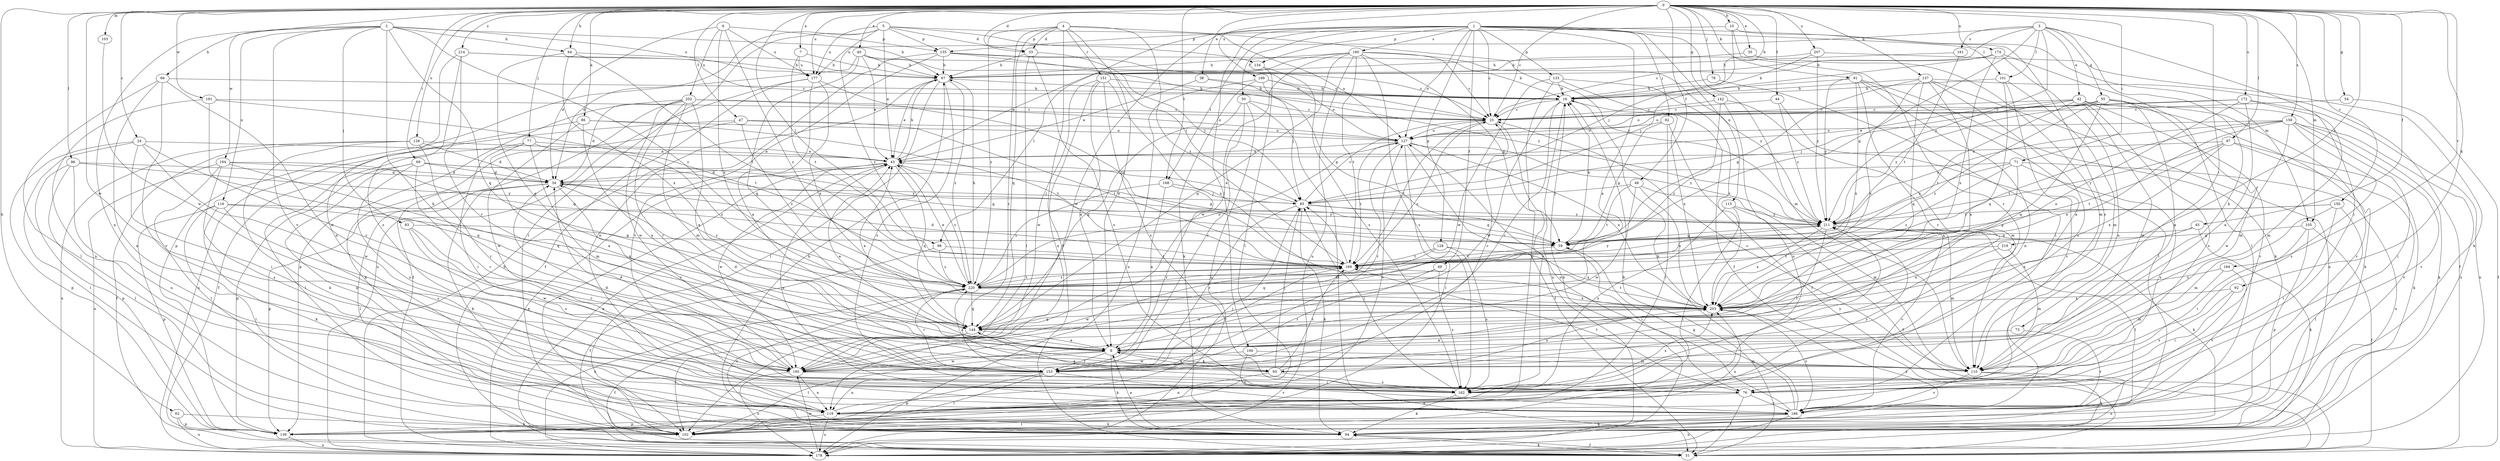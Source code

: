 strict digraph  {
0;
1;
2;
3;
4;
5;
6;
7;
8;
10;
16;
24;
25;
33;
34;
35;
38;
40;
42;
43;
44;
45;
47;
48;
49;
50;
51;
54;
55;
59;
62;
64;
66;
67;
69;
71;
73;
76;
77;
78;
82;
83;
85;
86;
91;
92;
93;
94;
96;
97;
98;
100;
101;
102;
103;
105;
110;
115;
116;
119;
126;
127;
128;
133;
134;
135;
136;
137;
142;
144;
150;
151;
153;
158;
160;
161;
162;
168;
169;
172;
174;
177;
178;
184;
186;
191;
194;
195;
199;
202;
203;
207;
211;
214;
219;
220;
0 -> 7  [label=a];
0 -> 10  [label=b];
0 -> 16  [label=b];
0 -> 24  [label=c];
0 -> 25  [label=c];
0 -> 33  [label=d];
0 -> 35  [label=e];
0 -> 38  [label=e];
0 -> 40  [label=e];
0 -> 44  [label=f];
0 -> 45  [label=f];
0 -> 47  [label=f];
0 -> 48  [label=f];
0 -> 54  [label=g];
0 -> 62  [label=h];
0 -> 64  [label=h];
0 -> 69  [label=i];
0 -> 71  [label=i];
0 -> 73  [label=i];
0 -> 77  [label=j];
0 -> 78  [label=j];
0 -> 86  [label=k];
0 -> 91  [label=k];
0 -> 92  [label=k];
0 -> 96  [label=l];
0 -> 97  [label=l];
0 -> 98  [label=l];
0 -> 103  [label=m];
0 -> 105  [label=m];
0 -> 126  [label=o];
0 -> 137  [label=q];
0 -> 142  [label=q];
0 -> 150  [label=r];
0 -> 158  [label=s];
0 -> 168  [label=t];
0 -> 172  [label=u];
0 -> 174  [label=u];
0 -> 177  [label=u];
0 -> 184  [label=v];
0 -> 191  [label=w];
0 -> 194  [label=w];
0 -> 195  [label=w];
0 -> 199  [label=x];
0 -> 207  [label=y];
0 -> 214  [label=z];
0 -> 219  [label=z];
1 -> 8  [label=a];
1 -> 25  [label=c];
1 -> 49  [label=f];
1 -> 50  [label=f];
1 -> 82  [label=j];
1 -> 98  [label=l];
1 -> 100  [label=l];
1 -> 101  [label=l];
1 -> 105  [label=m];
1 -> 110  [label=m];
1 -> 115  [label=n];
1 -> 127  [label=o];
1 -> 128  [label=p];
1 -> 133  [label=p];
1 -> 134  [label=p];
1 -> 160  [label=s];
1 -> 168  [label=t];
1 -> 195  [label=w];
2 -> 64  [label=h];
2 -> 66  [label=h];
2 -> 67  [label=h];
2 -> 83  [label=j];
2 -> 93  [label=k];
2 -> 116  [label=n];
2 -> 119  [label=n];
2 -> 144  [label=q];
2 -> 177  [label=u];
2 -> 186  [label=v];
2 -> 220  [label=z];
3 -> 25  [label=c];
3 -> 42  [label=e];
3 -> 55  [label=g];
3 -> 59  [label=g];
3 -> 76  [label=i];
3 -> 93  [label=k];
3 -> 101  [label=l];
3 -> 161  [label=s];
3 -> 177  [label=u];
3 -> 211  [label=y];
4 -> 8  [label=a];
4 -> 33  [label=d];
4 -> 51  [label=f];
4 -> 144  [label=q];
4 -> 151  [label=r];
4 -> 153  [label=r];
4 -> 169  [label=t];
4 -> 211  [label=y];
4 -> 220  [label=z];
5 -> 33  [label=d];
5 -> 34  [label=d];
5 -> 43  [label=e];
5 -> 102  [label=l];
5 -> 127  [label=o];
5 -> 134  [label=p];
5 -> 135  [label=p];
5 -> 177  [label=u];
5 -> 220  [label=z];
6 -> 34  [label=d];
6 -> 135  [label=p];
6 -> 177  [label=u];
6 -> 202  [label=x];
6 -> 203  [label=x];
6 -> 220  [label=z];
7 -> 67  [label=h];
7 -> 169  [label=t];
7 -> 177  [label=u];
8 -> 34  [label=d];
8 -> 43  [label=e];
8 -> 93  [label=k];
8 -> 94  [label=k];
8 -> 102  [label=l];
8 -> 110  [label=m];
8 -> 153  [label=r];
8 -> 195  [label=w];
10 -> 85  [label=j];
10 -> 135  [label=p];
10 -> 153  [label=r];
10 -> 162  [label=s];
16 -> 25  [label=c];
16 -> 153  [label=r];
16 -> 178  [label=u];
16 -> 195  [label=w];
16 -> 203  [label=x];
24 -> 43  [label=e];
24 -> 76  [label=i];
24 -> 102  [label=l];
24 -> 136  [label=p];
24 -> 144  [label=q];
24 -> 195  [label=w];
25 -> 127  [label=o];
25 -> 162  [label=s];
25 -> 169  [label=t];
33 -> 67  [label=h];
33 -> 85  [label=j];
33 -> 102  [label=l];
33 -> 162  [label=s];
34 -> 85  [label=j];
34 -> 94  [label=k];
34 -> 102  [label=l];
34 -> 136  [label=p];
34 -> 153  [label=r];
34 -> 220  [label=z];
35 -> 67  [label=h];
35 -> 110  [label=m];
38 -> 16  [label=b];
38 -> 43  [label=e];
38 -> 59  [label=g];
40 -> 25  [label=c];
40 -> 43  [label=e];
40 -> 67  [label=h];
40 -> 85  [label=j];
40 -> 136  [label=p];
40 -> 144  [label=q];
42 -> 25  [label=c];
42 -> 43  [label=e];
42 -> 85  [label=j];
42 -> 94  [label=k];
42 -> 110  [label=m];
42 -> 162  [label=s];
42 -> 169  [label=t];
42 -> 178  [label=u];
42 -> 186  [label=v];
43 -> 34  [label=d];
43 -> 59  [label=g];
43 -> 67  [label=h];
43 -> 144  [label=q];
43 -> 195  [label=w];
43 -> 220  [label=z];
44 -> 25  [label=c];
44 -> 186  [label=v];
44 -> 211  [label=y];
45 -> 59  [label=g];
45 -> 94  [label=k];
45 -> 203  [label=x];
47 -> 94  [label=k];
47 -> 127  [label=o];
47 -> 169  [label=t];
47 -> 178  [label=u];
47 -> 220  [label=z];
48 -> 85  [label=j];
48 -> 110  [label=m];
48 -> 169  [label=t];
48 -> 195  [label=w];
48 -> 203  [label=x];
49 -> 153  [label=r];
49 -> 162  [label=s];
49 -> 220  [label=z];
50 -> 25  [label=c];
50 -> 51  [label=f];
50 -> 144  [label=q];
50 -> 153  [label=r];
50 -> 178  [label=u];
51 -> 16  [label=b];
51 -> 43  [label=e];
51 -> 94  [label=k];
54 -> 25  [label=c];
54 -> 51  [label=f];
55 -> 8  [label=a];
55 -> 25  [label=c];
55 -> 110  [label=m];
55 -> 127  [label=o];
55 -> 144  [label=q];
55 -> 186  [label=v];
55 -> 211  [label=y];
55 -> 220  [label=z];
59 -> 16  [label=b];
59 -> 76  [label=i];
59 -> 169  [label=t];
62 -> 94  [label=k];
62 -> 136  [label=p];
62 -> 178  [label=u];
64 -> 67  [label=h];
64 -> 144  [label=q];
64 -> 169  [label=t];
64 -> 203  [label=x];
66 -> 16  [label=b];
66 -> 102  [label=l];
66 -> 119  [label=n];
66 -> 186  [label=v];
66 -> 195  [label=w];
67 -> 16  [label=b];
67 -> 43  [label=e];
67 -> 102  [label=l];
67 -> 162  [label=s];
67 -> 220  [label=z];
69 -> 34  [label=d];
69 -> 59  [label=g];
69 -> 119  [label=n];
69 -> 136  [label=p];
69 -> 153  [label=r];
69 -> 162  [label=s];
69 -> 211  [label=y];
71 -> 34  [label=d];
71 -> 162  [label=s];
71 -> 178  [label=u];
71 -> 203  [label=x];
71 -> 211  [label=y];
71 -> 220  [label=z];
73 -> 8  [label=a];
73 -> 186  [label=v];
76 -> 34  [label=d];
76 -> 51  [label=f];
76 -> 119  [label=n];
76 -> 144  [label=q];
76 -> 169  [label=t];
76 -> 186  [label=v];
77 -> 8  [label=a];
77 -> 43  [label=e];
77 -> 76  [label=i];
77 -> 102  [label=l];
77 -> 110  [label=m];
77 -> 220  [label=z];
78 -> 16  [label=b];
78 -> 76  [label=i];
82 -> 51  [label=f];
82 -> 59  [label=g];
82 -> 102  [label=l];
82 -> 127  [label=o];
83 -> 59  [label=g];
83 -> 153  [label=r];
83 -> 162  [label=s];
83 -> 195  [label=w];
85 -> 25  [label=c];
85 -> 43  [label=e];
85 -> 59  [label=g];
85 -> 94  [label=k];
85 -> 153  [label=r];
85 -> 211  [label=y];
86 -> 8  [label=a];
86 -> 51  [label=f];
86 -> 127  [label=o];
86 -> 169  [label=t];
86 -> 195  [label=w];
91 -> 16  [label=b];
91 -> 94  [label=k];
91 -> 102  [label=l];
91 -> 119  [label=n];
91 -> 153  [label=r];
91 -> 203  [label=x];
91 -> 211  [label=y];
92 -> 76  [label=i];
92 -> 162  [label=s];
92 -> 203  [label=x];
93 -> 8  [label=a];
93 -> 25  [label=c];
93 -> 85  [label=j];
93 -> 119  [label=n];
93 -> 162  [label=s];
93 -> 169  [label=t];
93 -> 203  [label=x];
93 -> 220  [label=z];
94 -> 8  [label=a];
94 -> 51  [label=f];
94 -> 67  [label=h];
94 -> 203  [label=x];
94 -> 220  [label=z];
96 -> 34  [label=d];
96 -> 102  [label=l];
96 -> 119  [label=n];
96 -> 136  [label=p];
96 -> 211  [label=y];
97 -> 43  [label=e];
97 -> 94  [label=k];
97 -> 169  [label=t];
97 -> 186  [label=v];
97 -> 203  [label=x];
97 -> 211  [label=y];
98 -> 51  [label=f];
98 -> 169  [label=t];
98 -> 220  [label=z];
100 -> 110  [label=m];
100 -> 186  [label=v];
100 -> 195  [label=w];
101 -> 8  [label=a];
101 -> 16  [label=b];
101 -> 110  [label=m];
101 -> 144  [label=q];
102 -> 43  [label=e];
103 -> 195  [label=w];
105 -> 51  [label=f];
105 -> 59  [label=g];
105 -> 76  [label=i];
105 -> 136  [label=p];
110 -> 25  [label=c];
110 -> 94  [label=k];
110 -> 178  [label=u];
110 -> 186  [label=v];
115 -> 51  [label=f];
115 -> 102  [label=l];
115 -> 162  [label=s];
115 -> 211  [label=y];
116 -> 94  [label=k];
116 -> 102  [label=l];
116 -> 136  [label=p];
116 -> 162  [label=s];
116 -> 203  [label=x];
116 -> 211  [label=y];
119 -> 85  [label=j];
119 -> 94  [label=k];
119 -> 127  [label=o];
119 -> 136  [label=p];
119 -> 178  [label=u];
119 -> 211  [label=y];
126 -> 34  [label=d];
126 -> 43  [label=e];
126 -> 51  [label=f];
126 -> 94  [label=k];
126 -> 153  [label=r];
126 -> 178  [label=u];
127 -> 43  [label=e];
127 -> 51  [label=f];
127 -> 102  [label=l];
127 -> 153  [label=r];
127 -> 169  [label=t];
127 -> 203  [label=x];
127 -> 211  [label=y];
128 -> 144  [label=q];
128 -> 162  [label=s];
128 -> 169  [label=t];
128 -> 203  [label=x];
133 -> 16  [label=b];
133 -> 51  [label=f];
133 -> 136  [label=p];
133 -> 195  [label=w];
133 -> 203  [label=x];
134 -> 102  [label=l];
134 -> 162  [label=s];
135 -> 16  [label=b];
135 -> 25  [label=c];
135 -> 67  [label=h];
135 -> 119  [label=n];
135 -> 186  [label=v];
135 -> 211  [label=y];
136 -> 178  [label=u];
136 -> 203  [label=x];
137 -> 8  [label=a];
137 -> 16  [label=b];
137 -> 51  [label=f];
137 -> 59  [label=g];
137 -> 144  [label=q];
137 -> 162  [label=s];
137 -> 178  [label=u];
137 -> 203  [label=x];
142 -> 25  [label=c];
142 -> 110  [label=m];
142 -> 119  [label=n];
142 -> 220  [label=z];
144 -> 8  [label=a];
144 -> 43  [label=e];
144 -> 51  [label=f];
144 -> 102  [label=l];
144 -> 203  [label=x];
150 -> 59  [label=g];
150 -> 76  [label=i];
150 -> 102  [label=l];
150 -> 110  [label=m];
150 -> 211  [label=y];
151 -> 8  [label=a];
151 -> 16  [label=b];
151 -> 119  [label=n];
151 -> 162  [label=s];
151 -> 195  [label=w];
151 -> 203  [label=x];
153 -> 102  [label=l];
153 -> 119  [label=n];
153 -> 136  [label=p];
153 -> 169  [label=t];
153 -> 186  [label=v];
158 -> 76  [label=i];
158 -> 94  [label=k];
158 -> 127  [label=o];
158 -> 162  [label=s];
158 -> 169  [label=t];
158 -> 186  [label=v];
158 -> 195  [label=w];
158 -> 203  [label=x];
158 -> 211  [label=y];
160 -> 25  [label=c];
160 -> 43  [label=e];
160 -> 59  [label=g];
160 -> 67  [label=h];
160 -> 144  [label=q];
160 -> 162  [label=s];
160 -> 169  [label=t];
160 -> 178  [label=u];
160 -> 195  [label=w];
160 -> 211  [label=y];
161 -> 67  [label=h];
161 -> 169  [label=t];
162 -> 85  [label=j];
162 -> 94  [label=k];
162 -> 203  [label=x];
162 -> 211  [label=y];
168 -> 8  [label=a];
168 -> 85  [label=j];
168 -> 153  [label=r];
168 -> 220  [label=z];
169 -> 34  [label=d];
169 -> 85  [label=j];
169 -> 195  [label=w];
169 -> 211  [label=y];
169 -> 220  [label=z];
172 -> 8  [label=a];
172 -> 25  [label=c];
172 -> 110  [label=m];
172 -> 127  [label=o];
172 -> 178  [label=u];
172 -> 203  [label=x];
174 -> 67  [label=h];
174 -> 85  [label=j];
174 -> 102  [label=l];
174 -> 119  [label=n];
174 -> 203  [label=x];
177 -> 8  [label=a];
177 -> 51  [label=f];
177 -> 169  [label=t];
177 -> 178  [label=u];
177 -> 203  [label=x];
178 -> 16  [label=b];
178 -> 43  [label=e];
178 -> 67  [label=h];
178 -> 195  [label=w];
184 -> 110  [label=m];
184 -> 186  [label=v];
184 -> 220  [label=z];
186 -> 16  [label=b];
186 -> 43  [label=e];
186 -> 59  [label=g];
186 -> 94  [label=k];
186 -> 102  [label=l];
186 -> 127  [label=o];
186 -> 178  [label=u];
191 -> 25  [label=c];
191 -> 119  [label=n];
191 -> 153  [label=r];
191 -> 169  [label=t];
194 -> 34  [label=d];
194 -> 59  [label=g];
194 -> 102  [label=l];
194 -> 144  [label=q];
194 -> 162  [label=s];
194 -> 178  [label=u];
195 -> 34  [label=d];
195 -> 76  [label=i];
195 -> 119  [label=n];
195 -> 178  [label=u];
199 -> 16  [label=b];
199 -> 85  [label=j];
199 -> 94  [label=k];
199 -> 127  [label=o];
199 -> 178  [label=u];
202 -> 8  [label=a];
202 -> 25  [label=c];
202 -> 34  [label=d];
202 -> 51  [label=f];
202 -> 110  [label=m];
202 -> 127  [label=o];
202 -> 136  [label=p];
202 -> 153  [label=r];
202 -> 195  [label=w];
203 -> 144  [label=q];
203 -> 169  [label=t];
203 -> 186  [label=v];
207 -> 16  [label=b];
207 -> 67  [label=h];
207 -> 94  [label=k];
207 -> 211  [label=y];
211 -> 59  [label=g];
211 -> 94  [label=k];
211 -> 102  [label=l];
211 -> 110  [label=m];
211 -> 153  [label=r];
211 -> 186  [label=v];
211 -> 203  [label=x];
214 -> 25  [label=c];
214 -> 67  [label=h];
214 -> 119  [label=n];
214 -> 153  [label=r];
214 -> 162  [label=s];
219 -> 110  [label=m];
219 -> 169  [label=t];
219 -> 203  [label=x];
220 -> 25  [label=c];
220 -> 43  [label=e];
220 -> 67  [label=h];
220 -> 127  [label=o];
220 -> 144  [label=q];
220 -> 153  [label=r];
220 -> 169  [label=t];
220 -> 178  [label=u];
220 -> 203  [label=x];
}
